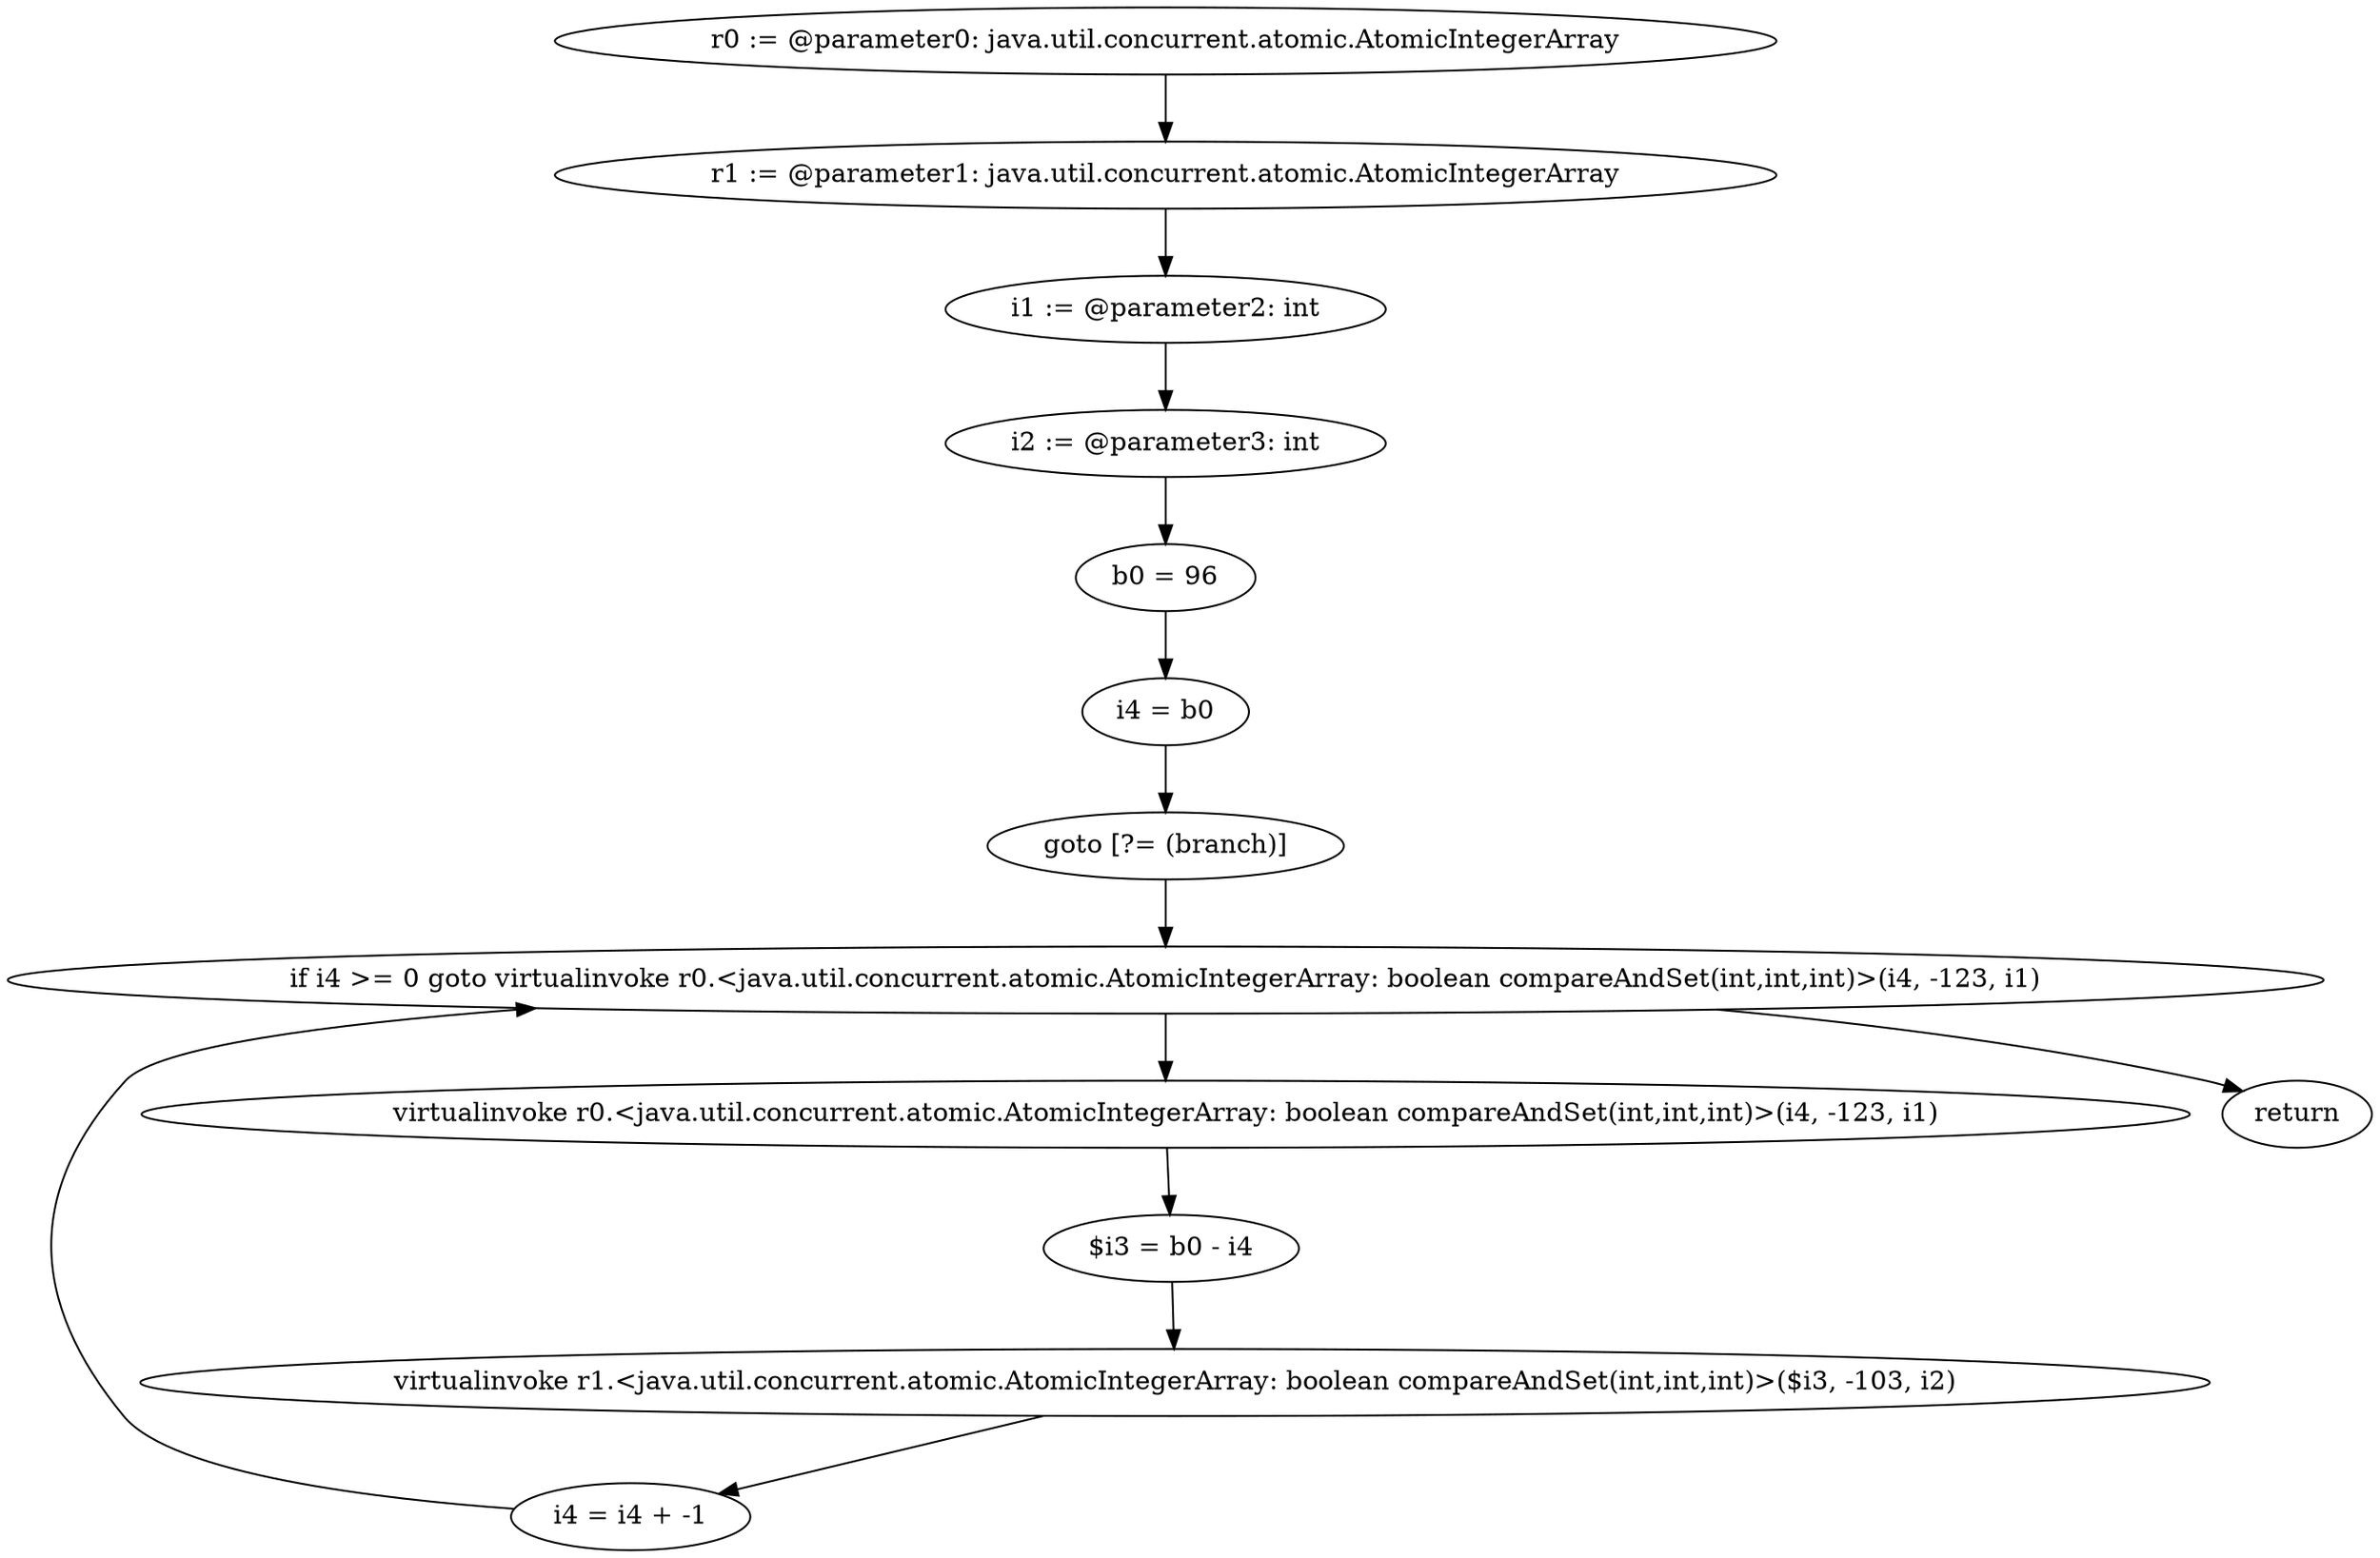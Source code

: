 digraph "unitGraph" {
    "r0 := @parameter0: java.util.concurrent.atomic.AtomicIntegerArray"
    "r1 := @parameter1: java.util.concurrent.atomic.AtomicIntegerArray"
    "i1 := @parameter2: int"
    "i2 := @parameter3: int"
    "b0 = 96"
    "i4 = b0"
    "goto [?= (branch)]"
    "virtualinvoke r0.<java.util.concurrent.atomic.AtomicIntegerArray: boolean compareAndSet(int,int,int)>(i4, -123, i1)"
    "$i3 = b0 - i4"
    "virtualinvoke r1.<java.util.concurrent.atomic.AtomicIntegerArray: boolean compareAndSet(int,int,int)>($i3, -103, i2)"
    "i4 = i4 + -1"
    "if i4 >= 0 goto virtualinvoke r0.<java.util.concurrent.atomic.AtomicIntegerArray: boolean compareAndSet(int,int,int)>(i4, -123, i1)"
    "return"
    "r0 := @parameter0: java.util.concurrent.atomic.AtomicIntegerArray"->"r1 := @parameter1: java.util.concurrent.atomic.AtomicIntegerArray";
    "r1 := @parameter1: java.util.concurrent.atomic.AtomicIntegerArray"->"i1 := @parameter2: int";
    "i1 := @parameter2: int"->"i2 := @parameter3: int";
    "i2 := @parameter3: int"->"b0 = 96";
    "b0 = 96"->"i4 = b0";
    "i4 = b0"->"goto [?= (branch)]";
    "goto [?= (branch)]"->"if i4 >= 0 goto virtualinvoke r0.<java.util.concurrent.atomic.AtomicIntegerArray: boolean compareAndSet(int,int,int)>(i4, -123, i1)";
    "virtualinvoke r0.<java.util.concurrent.atomic.AtomicIntegerArray: boolean compareAndSet(int,int,int)>(i4, -123, i1)"->"$i3 = b0 - i4";
    "$i3 = b0 - i4"->"virtualinvoke r1.<java.util.concurrent.atomic.AtomicIntegerArray: boolean compareAndSet(int,int,int)>($i3, -103, i2)";
    "virtualinvoke r1.<java.util.concurrent.atomic.AtomicIntegerArray: boolean compareAndSet(int,int,int)>($i3, -103, i2)"->"i4 = i4 + -1";
    "i4 = i4 + -1"->"if i4 >= 0 goto virtualinvoke r0.<java.util.concurrent.atomic.AtomicIntegerArray: boolean compareAndSet(int,int,int)>(i4, -123, i1)";
    "if i4 >= 0 goto virtualinvoke r0.<java.util.concurrent.atomic.AtomicIntegerArray: boolean compareAndSet(int,int,int)>(i4, -123, i1)"->"return";
    "if i4 >= 0 goto virtualinvoke r0.<java.util.concurrent.atomic.AtomicIntegerArray: boolean compareAndSet(int,int,int)>(i4, -123, i1)"->"virtualinvoke r0.<java.util.concurrent.atomic.AtomicIntegerArray: boolean compareAndSet(int,int,int)>(i4, -123, i1)";
}
